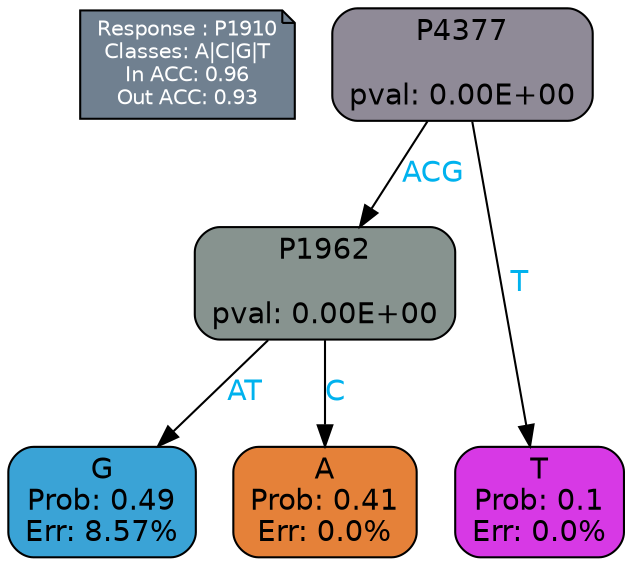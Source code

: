 digraph Tree {
node [shape=box, style="filled, rounded", color="black", fontname=helvetica] ;
graph [ranksep=equally, splines=polylines, bgcolor=transparent, dpi=600] ;
edge [fontname=helvetica] ;
LEGEND [label="Response : P1910
Classes: A|C|G|T
In ACC: 0.96
Out ACC: 0.93
",shape=note,align=left,style=filled,fillcolor="slategray",fontcolor="white",fontsize=10];1 [label="P4377

pval: 0.00E+00", fillcolor="#8f8a97"] ;
2 [label="P1962

pval: 0.00E+00", fillcolor="#87938f"] ;
3 [label="G
Prob: 0.49
Err: 8.57%", fillcolor="#3aa3d6"] ;
4 [label="A
Prob: 0.41
Err: 0.0%", fillcolor="#e58139"] ;
5 [label="T
Prob: 0.1
Err: 0.0%", fillcolor="#d739e5"] ;
1 -> 2 [label="ACG",fontcolor=deepskyblue2] ;
1 -> 5 [label="T",fontcolor=deepskyblue2] ;
2 -> 3 [label="AT",fontcolor=deepskyblue2] ;
2 -> 4 [label="C",fontcolor=deepskyblue2] ;
{rank = same; 3;4;5;}{rank = same; LEGEND;1;}}